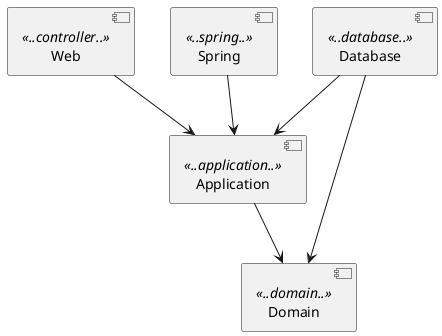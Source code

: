 @startuml

[Web] <<..controller..>>
[Application] <<..application..>>
[Database] <<..database..>>
[Domain] <<..domain..>>
[Spring] <<..spring..>>

[Database] --> [Application]
[Database] --> [Domain]
[Web] --> [Application]
[Application] --> [Domain]
[Spring] --> [Application]

@enduml